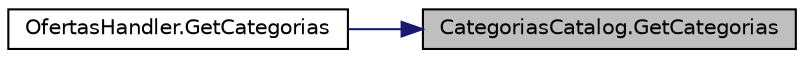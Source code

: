 digraph "CategoriasCatalog.GetCategorias"
{
 // INTERACTIVE_SVG=YES
 // LATEX_PDF_SIZE
  edge [fontname="Helvetica",fontsize="10",labelfontname="Helvetica",labelfontsize="10"];
  node [fontname="Helvetica",fontsize="10",shape=record];
  rankdir="RL";
  Node1 [label="CategoriasCatalog.GetCategorias",height=0.2,width=0.4,color="black", fillcolor="grey75", style="filled", fontcolor="black",tooltip="Método para conocer las categorias"];
  Node1 -> Node2 [dir="back",color="midnightblue",fontsize="10",style="solid",fontname="Helvetica"];
  Node2 [label="OfertasHandler.GetCategorias",height=0.2,width=0.4,color="black", fillcolor="white", style="filled",URL="$classOfertasHandler.html#a33c2ecdf69907a45a5ec13c254c41dea",tooltip="Método para obtener la lista de categorías"];
}
